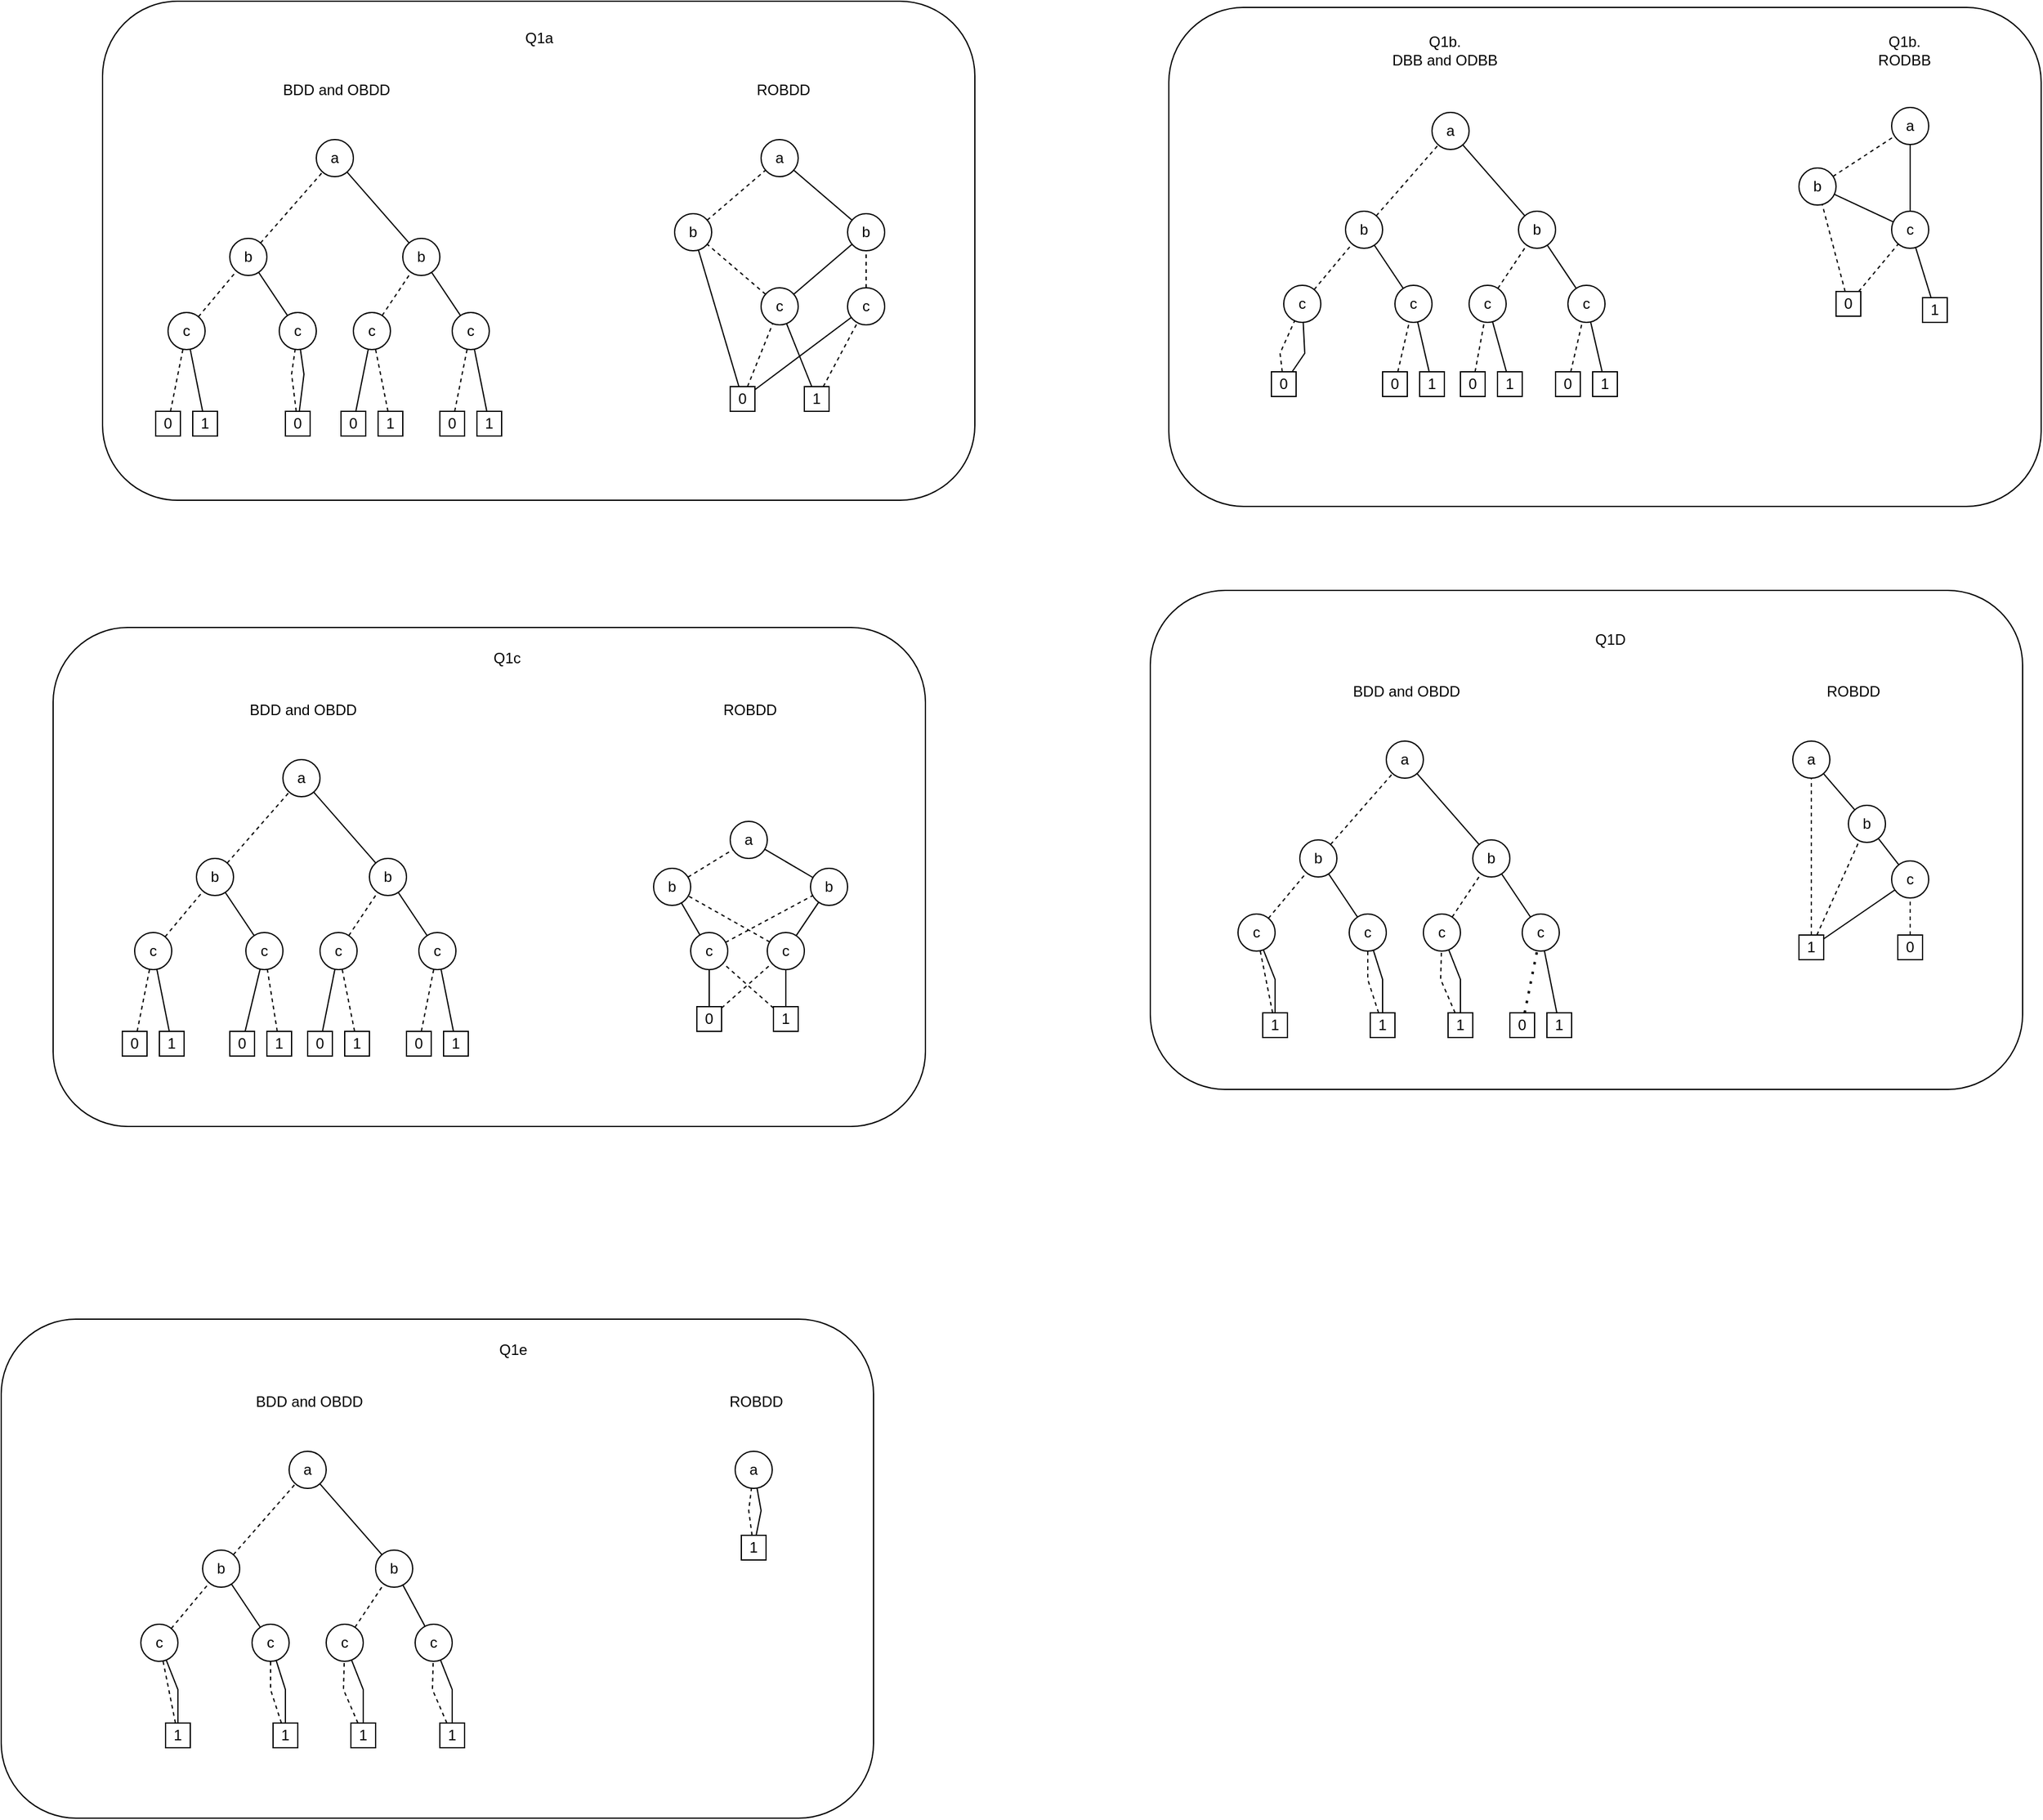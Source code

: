 <mxfile version="27.2.0">
  <diagram name="Page-1" id="7E9gSxAwbtiFRUaCC5ca">
    <mxGraphModel dx="2962" dy="1408" grid="1" gridSize="10" guides="1" tooltips="1" connect="1" arrows="1" fold="1" page="0" pageScale="1" pageWidth="850" pageHeight="1100" math="0" shadow="0">
      <root>
        <mxCell id="0" />
        <mxCell id="1" parent="0" />
        <mxCell id="TRvrpSjDpHR4BY_lNr_P-438" value="" style="rounded=1;whiteSpace=wrap;html=1;" vertex="1" parent="1">
          <mxGeometry x="-195" y="1075" width="706" height="404" as="geometry" />
        </mxCell>
        <mxCell id="TRvrpSjDpHR4BY_lNr_P-316" value="" style="rounded=1;whiteSpace=wrap;html=1;" vertex="1" parent="1">
          <mxGeometry x="735" y="485" width="706" height="404" as="geometry" />
        </mxCell>
        <mxCell id="TRvrpSjDpHR4BY_lNr_P-204" value="" style="rounded=1;whiteSpace=wrap;html=1;" vertex="1" parent="1">
          <mxGeometry x="-153" y="515" width="706" height="404" as="geometry" />
        </mxCell>
        <mxCell id="TRvrpSjDpHR4BY_lNr_P-115" value="" style="rounded=1;whiteSpace=wrap;html=1;" vertex="1" parent="1">
          <mxGeometry x="750" y="13" width="706" height="404" as="geometry" />
        </mxCell>
        <mxCell id="TRvrpSjDpHR4BY_lNr_P-34" value="" style="rounded=1;whiteSpace=wrap;html=1;" vertex="1" parent="1">
          <mxGeometry x="-113" y="8" width="706" height="404" as="geometry" />
        </mxCell>
        <mxCell id="lUWKuF_8CkeKNWvW8N9--51" value="a" style="ellipse;whiteSpace=wrap;html=1;" parent="1" vertex="1">
          <mxGeometry x="420" y="120" width="30" height="30" as="geometry" />
        </mxCell>
        <mxCell id="lUWKuF_8CkeKNWvW8N9--52" value="b" style="ellipse;whiteSpace=wrap;html=1;" parent="1" vertex="1">
          <mxGeometry x="350" y="180" width="30" height="30" as="geometry" />
        </mxCell>
        <mxCell id="lUWKuF_8CkeKNWvW8N9--53" value="b" style="ellipse;whiteSpace=wrap;html=1;" parent="1" vertex="1">
          <mxGeometry x="490" y="180" width="30" height="30" as="geometry" />
        </mxCell>
        <mxCell id="lUWKuF_8CkeKNWvW8N9--54" value="" style="endArrow=none;dashed=1;html=1;rounded=0;" parent="1" source="lUWKuF_8CkeKNWvW8N9--52" target="lUWKuF_8CkeKNWvW8N9--51" edge="1">
          <mxGeometry width="50" height="50" relative="1" as="geometry">
            <mxPoint x="450" y="280" as="sourcePoint" />
            <mxPoint x="500" y="230" as="targetPoint" />
          </mxGeometry>
        </mxCell>
        <mxCell id="lUWKuF_8CkeKNWvW8N9--55" value="" style="endArrow=none;html=1;rounded=0;" parent="1" source="lUWKuF_8CkeKNWvW8N9--53" target="lUWKuF_8CkeKNWvW8N9--51" edge="1">
          <mxGeometry width="50" height="50" relative="1" as="geometry">
            <mxPoint x="450" y="280" as="sourcePoint" />
            <mxPoint x="500" y="230" as="targetPoint" />
          </mxGeometry>
        </mxCell>
        <mxCell id="lUWKuF_8CkeKNWvW8N9--58" value="c" style="ellipse;whiteSpace=wrap;html=1;" parent="1" vertex="1">
          <mxGeometry x="490" y="240" width="30" height="30" as="geometry" />
        </mxCell>
        <mxCell id="lUWKuF_8CkeKNWvW8N9--59" value="c" style="ellipse;whiteSpace=wrap;html=1;" parent="1" vertex="1">
          <mxGeometry x="420" y="240" width="30" height="30" as="geometry" />
        </mxCell>
        <mxCell id="lUWKuF_8CkeKNWvW8N9--60" value="" style="endArrow=none;dashed=1;html=1;rounded=0;" parent="1" source="lUWKuF_8CkeKNWvW8N9--58" target="lUWKuF_8CkeKNWvW8N9--53" edge="1">
          <mxGeometry width="50" height="50" relative="1" as="geometry">
            <mxPoint x="450" y="290" as="sourcePoint" />
            <mxPoint x="500" y="240" as="targetPoint" />
          </mxGeometry>
        </mxCell>
        <mxCell id="lUWKuF_8CkeKNWvW8N9--61" value="" style="endArrow=none;dashed=1;html=1;rounded=0;" parent="1" source="lUWKuF_8CkeKNWvW8N9--59" target="lUWKuF_8CkeKNWvW8N9--52" edge="1">
          <mxGeometry width="50" height="50" relative="1" as="geometry">
            <mxPoint x="450" y="290" as="sourcePoint" />
            <mxPoint x="500" y="240" as="targetPoint" />
          </mxGeometry>
        </mxCell>
        <mxCell id="lUWKuF_8CkeKNWvW8N9--62" value="" style="endArrow=none;html=1;rounded=0;" parent="1" source="lUWKuF_8CkeKNWvW8N9--64" target="lUWKuF_8CkeKNWvW8N9--52" edge="1">
          <mxGeometry width="50" height="50" relative="1" as="geometry">
            <mxPoint x="365" y="240" as="sourcePoint" />
            <mxPoint x="390" y="210" as="targetPoint" />
          </mxGeometry>
        </mxCell>
        <mxCell id="lUWKuF_8CkeKNWvW8N9--63" value="" style="endArrow=none;html=1;rounded=0;" parent="1" source="lUWKuF_8CkeKNWvW8N9--59" target="lUWKuF_8CkeKNWvW8N9--53" edge="1">
          <mxGeometry width="50" height="50" relative="1" as="geometry">
            <mxPoint x="450" y="290" as="sourcePoint" />
            <mxPoint x="500" y="240" as="targetPoint" />
          </mxGeometry>
        </mxCell>
        <mxCell id="lUWKuF_8CkeKNWvW8N9--64" value="0" style="whiteSpace=wrap;html=1;aspect=fixed;" parent="1" vertex="1">
          <mxGeometry x="395" y="320" width="20" height="20" as="geometry" />
        </mxCell>
        <mxCell id="lUWKuF_8CkeKNWvW8N9--65" value="1" style="whiteSpace=wrap;html=1;aspect=fixed;" parent="1" vertex="1">
          <mxGeometry x="455" y="320" width="20" height="20" as="geometry" />
        </mxCell>
        <mxCell id="lUWKuF_8CkeKNWvW8N9--70" value="" style="endArrow=none;dashed=1;html=1;rounded=0;" parent="1" source="lUWKuF_8CkeKNWvW8N9--65" target="lUWKuF_8CkeKNWvW8N9--58" edge="1">
          <mxGeometry width="50" height="50" relative="1" as="geometry">
            <mxPoint x="450" y="320" as="sourcePoint" />
            <mxPoint x="500" y="270" as="targetPoint" />
          </mxGeometry>
        </mxCell>
        <mxCell id="lUWKuF_8CkeKNWvW8N9--71" value="" style="endArrow=none;html=1;rounded=0;" parent="1" source="lUWKuF_8CkeKNWvW8N9--64" target="lUWKuF_8CkeKNWvW8N9--58" edge="1">
          <mxGeometry width="50" height="50" relative="1" as="geometry">
            <mxPoint x="360" y="400" as="sourcePoint" />
            <mxPoint x="410" y="350" as="targetPoint" />
          </mxGeometry>
        </mxCell>
        <mxCell id="lUWKuF_8CkeKNWvW8N9--72" value="" style="endArrow=none;dashed=1;html=1;rounded=0;" parent="1" source="lUWKuF_8CkeKNWvW8N9--64" target="lUWKuF_8CkeKNWvW8N9--59" edge="1">
          <mxGeometry width="50" height="50" relative="1" as="geometry">
            <mxPoint x="480" y="330" as="sourcePoint" />
            <mxPoint x="530" y="280" as="targetPoint" />
          </mxGeometry>
        </mxCell>
        <mxCell id="lUWKuF_8CkeKNWvW8N9--73" value="" style="endArrow=none;html=1;rounded=0;" parent="1" source="lUWKuF_8CkeKNWvW8N9--65" target="lUWKuF_8CkeKNWvW8N9--59" edge="1">
          <mxGeometry width="50" height="50" relative="1" as="geometry">
            <mxPoint x="480" y="380" as="sourcePoint" />
            <mxPoint x="530" y="330" as="targetPoint" />
          </mxGeometry>
        </mxCell>
        <mxCell id="TRvrpSjDpHR4BY_lNr_P-1" value="&amp;nbsp;ROBDD" style="text;html=1;align=center;verticalAlign=middle;resizable=0;points=[];autosize=1;strokeColor=none;fillColor=none;" vertex="1" parent="1">
          <mxGeometry x="403" y="67" width="65" height="26" as="geometry" />
        </mxCell>
        <mxCell id="TRvrpSjDpHR4BY_lNr_P-2" value="a" style="ellipse;whiteSpace=wrap;html=1;" vertex="1" parent="1">
          <mxGeometry x="60" y="120" width="30" height="30" as="geometry" />
        </mxCell>
        <mxCell id="TRvrpSjDpHR4BY_lNr_P-3" value="b" style="ellipse;whiteSpace=wrap;html=1;" vertex="1" parent="1">
          <mxGeometry x="-10" y="200" width="30" height="30" as="geometry" />
        </mxCell>
        <mxCell id="TRvrpSjDpHR4BY_lNr_P-4" value="b" style="ellipse;whiteSpace=wrap;html=1;" vertex="1" parent="1">
          <mxGeometry x="130" y="200" width="30" height="30" as="geometry" />
        </mxCell>
        <mxCell id="TRvrpSjDpHR4BY_lNr_P-5" value="" style="endArrow=none;dashed=1;html=1;rounded=0;" edge="1" parent="1" source="TRvrpSjDpHR4BY_lNr_P-3" target="TRvrpSjDpHR4BY_lNr_P-2">
          <mxGeometry width="50" height="50" relative="1" as="geometry">
            <mxPoint x="90" y="300" as="sourcePoint" />
            <mxPoint x="140" y="250" as="targetPoint" />
          </mxGeometry>
        </mxCell>
        <mxCell id="TRvrpSjDpHR4BY_lNr_P-6" value="" style="endArrow=none;html=1;rounded=0;" edge="1" parent="1" source="TRvrpSjDpHR4BY_lNr_P-4" target="TRvrpSjDpHR4BY_lNr_P-2">
          <mxGeometry width="50" height="50" relative="1" as="geometry">
            <mxPoint x="90" y="300" as="sourcePoint" />
            <mxPoint x="140" y="250" as="targetPoint" />
          </mxGeometry>
        </mxCell>
        <mxCell id="TRvrpSjDpHR4BY_lNr_P-7" value="c" style="ellipse;whiteSpace=wrap;html=1;" vertex="1" parent="1">
          <mxGeometry x="-60" y="260" width="30" height="30" as="geometry" />
        </mxCell>
        <mxCell id="TRvrpSjDpHR4BY_lNr_P-8" value="c" style="ellipse;whiteSpace=wrap;html=1;" vertex="1" parent="1">
          <mxGeometry x="30" y="260" width="30" height="30" as="geometry" />
        </mxCell>
        <mxCell id="TRvrpSjDpHR4BY_lNr_P-9" value="c" style="ellipse;whiteSpace=wrap;html=1;" vertex="1" parent="1">
          <mxGeometry x="90" y="260" width="30" height="30" as="geometry" />
        </mxCell>
        <mxCell id="TRvrpSjDpHR4BY_lNr_P-10" value="c" style="ellipse;whiteSpace=wrap;html=1;" vertex="1" parent="1">
          <mxGeometry x="170" y="260" width="30" height="30" as="geometry" />
        </mxCell>
        <mxCell id="TRvrpSjDpHR4BY_lNr_P-11" value="" style="endArrow=none;dashed=1;html=1;rounded=0;" edge="1" parent="1" source="TRvrpSjDpHR4BY_lNr_P-9" target="TRvrpSjDpHR4BY_lNr_P-4">
          <mxGeometry width="50" height="50" relative="1" as="geometry">
            <mxPoint x="90" y="310" as="sourcePoint" />
            <mxPoint x="140" y="260" as="targetPoint" />
          </mxGeometry>
        </mxCell>
        <mxCell id="TRvrpSjDpHR4BY_lNr_P-12" value="" style="endArrow=none;dashed=1;html=1;rounded=0;" edge="1" parent="1" source="TRvrpSjDpHR4BY_lNr_P-7" target="TRvrpSjDpHR4BY_lNr_P-3">
          <mxGeometry width="50" height="50" relative="1" as="geometry">
            <mxPoint x="90" y="310" as="sourcePoint" />
            <mxPoint x="140" y="260" as="targetPoint" />
          </mxGeometry>
        </mxCell>
        <mxCell id="TRvrpSjDpHR4BY_lNr_P-13" value="" style="endArrow=none;html=1;rounded=0;" edge="1" parent="1" source="TRvrpSjDpHR4BY_lNr_P-8" target="TRvrpSjDpHR4BY_lNr_P-3">
          <mxGeometry width="50" height="50" relative="1" as="geometry">
            <mxPoint x="-20" y="280" as="sourcePoint" />
            <mxPoint x="30" y="230" as="targetPoint" />
          </mxGeometry>
        </mxCell>
        <mxCell id="TRvrpSjDpHR4BY_lNr_P-14" value="" style="endArrow=none;html=1;rounded=0;" edge="1" parent="1" source="TRvrpSjDpHR4BY_lNr_P-10" target="TRvrpSjDpHR4BY_lNr_P-4">
          <mxGeometry width="50" height="50" relative="1" as="geometry">
            <mxPoint x="90" y="310" as="sourcePoint" />
            <mxPoint x="140" y="260" as="targetPoint" />
          </mxGeometry>
        </mxCell>
        <mxCell id="TRvrpSjDpHR4BY_lNr_P-15" value="0" style="whiteSpace=wrap;html=1;aspect=fixed;" vertex="1" parent="1">
          <mxGeometry x="160" y="340" width="20" height="20" as="geometry" />
        </mxCell>
        <mxCell id="TRvrpSjDpHR4BY_lNr_P-16" value="1" style="whiteSpace=wrap;html=1;aspect=fixed;" vertex="1" parent="1">
          <mxGeometry x="190" y="340" width="20" height="20" as="geometry" />
        </mxCell>
        <mxCell id="TRvrpSjDpHR4BY_lNr_P-17" value="" style="endArrow=none;dashed=1;html=1;rounded=0;" edge="1" parent="1" source="TRvrpSjDpHR4BY_lNr_P-26" target="TRvrpSjDpHR4BY_lNr_P-7">
          <mxGeometry width="50" height="50" relative="1" as="geometry">
            <mxPoint x="90" y="310" as="sourcePoint" />
            <mxPoint x="140" y="260" as="targetPoint" />
          </mxGeometry>
        </mxCell>
        <mxCell id="TRvrpSjDpHR4BY_lNr_P-18" value="" style="endArrow=none;html=1;rounded=0;" edge="1" parent="1" source="TRvrpSjDpHR4BY_lNr_P-7" target="TRvrpSjDpHR4BY_lNr_P-27">
          <mxGeometry width="50" height="50" relative="1" as="geometry">
            <mxPoint x="90" y="310" as="sourcePoint" />
            <mxPoint x="140" y="260" as="targetPoint" />
          </mxGeometry>
        </mxCell>
        <mxCell id="TRvrpSjDpHR4BY_lNr_P-19" value="" style="endArrow=none;dashed=1;html=1;rounded=0;" edge="1" parent="1" source="TRvrpSjDpHR4BY_lNr_P-28" target="TRvrpSjDpHR4BY_lNr_P-8">
          <mxGeometry width="50" height="50" relative="1" as="geometry">
            <mxPoint x="90" y="310" as="sourcePoint" />
            <mxPoint x="140" y="260" as="targetPoint" />
            <Array as="points">
              <mxPoint x="40" y="310" />
            </Array>
          </mxGeometry>
        </mxCell>
        <mxCell id="TRvrpSjDpHR4BY_lNr_P-20" value="" style="endArrow=none;html=1;rounded=0;" edge="1" parent="1" source="TRvrpSjDpHR4BY_lNr_P-28" target="TRvrpSjDpHR4BY_lNr_P-8">
          <mxGeometry width="50" height="50" relative="1" as="geometry">
            <mxPoint x="-10" y="510" as="sourcePoint" />
            <mxPoint x="40" y="460" as="targetPoint" />
            <Array as="points">
              <mxPoint x="50" y="310" />
            </Array>
          </mxGeometry>
        </mxCell>
        <mxCell id="TRvrpSjDpHR4BY_lNr_P-21" value="" style="endArrow=none;dashed=1;html=1;rounded=0;" edge="1" parent="1" source="TRvrpSjDpHR4BY_lNr_P-31" target="TRvrpSjDpHR4BY_lNr_P-9">
          <mxGeometry width="50" height="50" relative="1" as="geometry">
            <mxPoint x="90" y="340" as="sourcePoint" />
            <mxPoint x="140" y="290" as="targetPoint" />
          </mxGeometry>
        </mxCell>
        <mxCell id="TRvrpSjDpHR4BY_lNr_P-22" value="" style="endArrow=none;html=1;rounded=0;" edge="1" parent="1" source="TRvrpSjDpHR4BY_lNr_P-30" target="TRvrpSjDpHR4BY_lNr_P-9">
          <mxGeometry width="50" height="50" relative="1" as="geometry">
            <mxPoint y="420" as="sourcePoint" />
            <mxPoint x="50" y="370" as="targetPoint" />
          </mxGeometry>
        </mxCell>
        <mxCell id="TRvrpSjDpHR4BY_lNr_P-23" value="" style="endArrow=none;dashed=1;html=1;rounded=0;" edge="1" parent="1" source="TRvrpSjDpHR4BY_lNr_P-15" target="TRvrpSjDpHR4BY_lNr_P-10">
          <mxGeometry width="50" height="50" relative="1" as="geometry">
            <mxPoint x="120" y="350" as="sourcePoint" />
            <mxPoint x="170" y="300" as="targetPoint" />
          </mxGeometry>
        </mxCell>
        <mxCell id="TRvrpSjDpHR4BY_lNr_P-24" value="" style="endArrow=none;html=1;rounded=0;" edge="1" parent="1" source="TRvrpSjDpHR4BY_lNr_P-16" target="TRvrpSjDpHR4BY_lNr_P-10">
          <mxGeometry width="50" height="50" relative="1" as="geometry">
            <mxPoint x="120" y="400" as="sourcePoint" />
            <mxPoint x="170" y="350" as="targetPoint" />
          </mxGeometry>
        </mxCell>
        <mxCell id="TRvrpSjDpHR4BY_lNr_P-25" value="BDD and OBDD" style="text;html=1;align=center;verticalAlign=middle;resizable=0;points=[];autosize=1;strokeColor=none;fillColor=none;" vertex="1" parent="1">
          <mxGeometry x="23" y="67" width="105" height="26" as="geometry" />
        </mxCell>
        <mxCell id="TRvrpSjDpHR4BY_lNr_P-26" value="0" style="whiteSpace=wrap;html=1;aspect=fixed;" vertex="1" parent="1">
          <mxGeometry x="-70" y="340" width="20" height="20" as="geometry" />
        </mxCell>
        <mxCell id="TRvrpSjDpHR4BY_lNr_P-27" value="1" style="whiteSpace=wrap;html=1;aspect=fixed;" vertex="1" parent="1">
          <mxGeometry x="-40" y="340" width="20" height="20" as="geometry" />
        </mxCell>
        <mxCell id="TRvrpSjDpHR4BY_lNr_P-28" value="0" style="whiteSpace=wrap;html=1;aspect=fixed;" vertex="1" parent="1">
          <mxGeometry x="35" y="340" width="20" height="20" as="geometry" />
        </mxCell>
        <mxCell id="TRvrpSjDpHR4BY_lNr_P-30" value="0" style="whiteSpace=wrap;html=1;aspect=fixed;" vertex="1" parent="1">
          <mxGeometry x="80" y="340" width="20" height="20" as="geometry" />
        </mxCell>
        <mxCell id="TRvrpSjDpHR4BY_lNr_P-31" value="1" style="whiteSpace=wrap;html=1;aspect=fixed;" vertex="1" parent="1">
          <mxGeometry x="110" y="340" width="20" height="20" as="geometry" />
        </mxCell>
        <mxCell id="TRvrpSjDpHR4BY_lNr_P-35" value="Q1a" style="text;html=1;align=center;verticalAlign=middle;resizable=0;points=[];autosize=1;strokeColor=none;fillColor=none;" vertex="1" parent="1">
          <mxGeometry x="219.5" y="25" width="41" height="26" as="geometry" />
        </mxCell>
        <mxCell id="TRvrpSjDpHR4BY_lNr_P-39" value="a" style="ellipse;whiteSpace=wrap;html=1;" vertex="1" parent="1">
          <mxGeometry x="963" y="98" width="30" height="30" as="geometry" />
        </mxCell>
        <mxCell id="TRvrpSjDpHR4BY_lNr_P-40" value="b" style="ellipse;whiteSpace=wrap;html=1;" vertex="1" parent="1">
          <mxGeometry x="893" y="178" width="30" height="30" as="geometry" />
        </mxCell>
        <mxCell id="TRvrpSjDpHR4BY_lNr_P-41" value="b" style="ellipse;whiteSpace=wrap;html=1;" vertex="1" parent="1">
          <mxGeometry x="1033" y="178" width="30" height="30" as="geometry" />
        </mxCell>
        <mxCell id="TRvrpSjDpHR4BY_lNr_P-42" value="" style="endArrow=none;dashed=1;html=1;rounded=0;" edge="1" parent="1" source="TRvrpSjDpHR4BY_lNr_P-40" target="TRvrpSjDpHR4BY_lNr_P-39">
          <mxGeometry width="50" height="50" relative="1" as="geometry">
            <mxPoint x="993" y="278" as="sourcePoint" />
            <mxPoint x="1043" y="228" as="targetPoint" />
          </mxGeometry>
        </mxCell>
        <mxCell id="TRvrpSjDpHR4BY_lNr_P-43" value="" style="endArrow=none;html=1;rounded=0;" edge="1" parent="1" source="TRvrpSjDpHR4BY_lNr_P-41" target="TRvrpSjDpHR4BY_lNr_P-39">
          <mxGeometry width="50" height="50" relative="1" as="geometry">
            <mxPoint x="993" y="278" as="sourcePoint" />
            <mxPoint x="1043" y="228" as="targetPoint" />
          </mxGeometry>
        </mxCell>
        <mxCell id="TRvrpSjDpHR4BY_lNr_P-44" value="c" style="ellipse;whiteSpace=wrap;html=1;" vertex="1" parent="1">
          <mxGeometry x="843" y="238" width="30" height="30" as="geometry" />
        </mxCell>
        <mxCell id="TRvrpSjDpHR4BY_lNr_P-45" value="c" style="ellipse;whiteSpace=wrap;html=1;" vertex="1" parent="1">
          <mxGeometry x="933" y="238" width="30" height="30" as="geometry" />
        </mxCell>
        <mxCell id="TRvrpSjDpHR4BY_lNr_P-46" value="c" style="ellipse;whiteSpace=wrap;html=1;" vertex="1" parent="1">
          <mxGeometry x="993" y="238" width="30" height="30" as="geometry" />
        </mxCell>
        <mxCell id="TRvrpSjDpHR4BY_lNr_P-47" value="c" style="ellipse;whiteSpace=wrap;html=1;" vertex="1" parent="1">
          <mxGeometry x="1073" y="238" width="30" height="30" as="geometry" />
        </mxCell>
        <mxCell id="TRvrpSjDpHR4BY_lNr_P-48" value="" style="endArrow=none;dashed=1;html=1;rounded=0;" edge="1" parent="1" source="TRvrpSjDpHR4BY_lNr_P-46" target="TRvrpSjDpHR4BY_lNr_P-41">
          <mxGeometry width="50" height="50" relative="1" as="geometry">
            <mxPoint x="993" y="288" as="sourcePoint" />
            <mxPoint x="1043" y="238" as="targetPoint" />
          </mxGeometry>
        </mxCell>
        <mxCell id="TRvrpSjDpHR4BY_lNr_P-49" value="" style="endArrow=none;dashed=1;html=1;rounded=0;" edge="1" parent="1" source="TRvrpSjDpHR4BY_lNr_P-44" target="TRvrpSjDpHR4BY_lNr_P-40">
          <mxGeometry width="50" height="50" relative="1" as="geometry">
            <mxPoint x="993" y="288" as="sourcePoint" />
            <mxPoint x="1043" y="238" as="targetPoint" />
          </mxGeometry>
        </mxCell>
        <mxCell id="TRvrpSjDpHR4BY_lNr_P-50" value="" style="endArrow=none;html=1;rounded=0;" edge="1" parent="1" source="TRvrpSjDpHR4BY_lNr_P-45" target="TRvrpSjDpHR4BY_lNr_P-40">
          <mxGeometry width="50" height="50" relative="1" as="geometry">
            <mxPoint x="883" y="258" as="sourcePoint" />
            <mxPoint x="933" y="208" as="targetPoint" />
          </mxGeometry>
        </mxCell>
        <mxCell id="TRvrpSjDpHR4BY_lNr_P-51" value="" style="endArrow=none;html=1;rounded=0;" edge="1" parent="1" source="TRvrpSjDpHR4BY_lNr_P-47" target="TRvrpSjDpHR4BY_lNr_P-41">
          <mxGeometry width="50" height="50" relative="1" as="geometry">
            <mxPoint x="993" y="288" as="sourcePoint" />
            <mxPoint x="1043" y="238" as="targetPoint" />
          </mxGeometry>
        </mxCell>
        <mxCell id="TRvrpSjDpHR4BY_lNr_P-62" value="0" style="whiteSpace=wrap;html=1;aspect=fixed;" vertex="1" parent="1">
          <mxGeometry x="833" y="308" width="20" height="20" as="geometry" />
        </mxCell>
        <mxCell id="TRvrpSjDpHR4BY_lNr_P-69" value="0" style="whiteSpace=wrap;html=1;aspect=fixed;" vertex="1" parent="1">
          <mxGeometry x="923" y="308" width="20" height="20" as="geometry" />
        </mxCell>
        <mxCell id="TRvrpSjDpHR4BY_lNr_P-70" value="1" style="whiteSpace=wrap;html=1;aspect=fixed;" vertex="1" parent="1">
          <mxGeometry x="953" y="308" width="20" height="20" as="geometry" />
        </mxCell>
        <mxCell id="TRvrpSjDpHR4BY_lNr_P-71" value="0" style="whiteSpace=wrap;html=1;aspect=fixed;" vertex="1" parent="1">
          <mxGeometry x="986" y="308" width="20" height="20" as="geometry" />
        </mxCell>
        <mxCell id="TRvrpSjDpHR4BY_lNr_P-72" value="1" style="whiteSpace=wrap;html=1;aspect=fixed;" vertex="1" parent="1">
          <mxGeometry x="1016" y="308" width="20" height="20" as="geometry" />
        </mxCell>
        <mxCell id="TRvrpSjDpHR4BY_lNr_P-73" value="0" style="whiteSpace=wrap;html=1;aspect=fixed;" vertex="1" parent="1">
          <mxGeometry x="1063" y="308" width="20" height="20" as="geometry" />
        </mxCell>
        <mxCell id="TRvrpSjDpHR4BY_lNr_P-74" value="1" style="whiteSpace=wrap;html=1;aspect=fixed;" vertex="1" parent="1">
          <mxGeometry x="1093" y="308" width="20" height="20" as="geometry" />
        </mxCell>
        <mxCell id="TRvrpSjDpHR4BY_lNr_P-75" value="" style="endArrow=none;dashed=1;html=1;rounded=0;" edge="1" parent="1" source="TRvrpSjDpHR4BY_lNr_P-62" target="TRvrpSjDpHR4BY_lNr_P-44">
          <mxGeometry width="50" height="50" relative="1" as="geometry">
            <mxPoint x="784" y="334" as="sourcePoint" />
            <mxPoint x="834" y="284" as="targetPoint" />
            <Array as="points">
              <mxPoint x="840" y="293" />
            </Array>
          </mxGeometry>
        </mxCell>
        <mxCell id="TRvrpSjDpHR4BY_lNr_P-76" value="" style="endArrow=none;html=1;rounded=0;" edge="1" parent="1" source="TRvrpSjDpHR4BY_lNr_P-62" target="TRvrpSjDpHR4BY_lNr_P-44">
          <mxGeometry width="50" height="50" relative="1" as="geometry">
            <mxPoint x="784" y="348" as="sourcePoint" />
            <mxPoint x="834" y="298" as="targetPoint" />
            <Array as="points">
              <mxPoint x="860" y="293" />
            </Array>
          </mxGeometry>
        </mxCell>
        <mxCell id="TRvrpSjDpHR4BY_lNr_P-77" value="" style="endArrow=none;dashed=1;html=1;rounded=0;" edge="1" parent="1" source="TRvrpSjDpHR4BY_lNr_P-69" target="TRvrpSjDpHR4BY_lNr_P-45">
          <mxGeometry width="50" height="50" relative="1" as="geometry">
            <mxPoint x="880" y="333" as="sourcePoint" />
            <mxPoint x="930" y="283" as="targetPoint" />
          </mxGeometry>
        </mxCell>
        <mxCell id="TRvrpSjDpHR4BY_lNr_P-78" value="" style="endArrow=none;html=1;rounded=0;" edge="1" parent="1" source="TRvrpSjDpHR4BY_lNr_P-70" target="TRvrpSjDpHR4BY_lNr_P-45">
          <mxGeometry width="50" height="50" relative="1" as="geometry">
            <mxPoint x="860" y="373" as="sourcePoint" />
            <mxPoint x="910" y="323" as="targetPoint" />
          </mxGeometry>
        </mxCell>
        <mxCell id="TRvrpSjDpHR4BY_lNr_P-79" value="" style="endArrow=none;dashed=1;html=1;rounded=0;" edge="1" parent="1" source="TRvrpSjDpHR4BY_lNr_P-71" target="TRvrpSjDpHR4BY_lNr_P-46">
          <mxGeometry width="50" height="50" relative="1" as="geometry">
            <mxPoint x="970" y="333" as="sourcePoint" />
            <mxPoint x="1020" y="283" as="targetPoint" />
          </mxGeometry>
        </mxCell>
        <mxCell id="TRvrpSjDpHR4BY_lNr_P-80" value="" style="endArrow=none;html=1;rounded=0;" edge="1" parent="1" source="TRvrpSjDpHR4BY_lNr_P-72" target="TRvrpSjDpHR4BY_lNr_P-46">
          <mxGeometry width="50" height="50" relative="1" as="geometry">
            <mxPoint x="990" y="403" as="sourcePoint" />
            <mxPoint x="1040" y="353" as="targetPoint" />
          </mxGeometry>
        </mxCell>
        <mxCell id="TRvrpSjDpHR4BY_lNr_P-81" value="" style="endArrow=none;dashed=1;html=1;rounded=0;" edge="1" parent="1" source="TRvrpSjDpHR4BY_lNr_P-73" target="TRvrpSjDpHR4BY_lNr_P-47">
          <mxGeometry width="50" height="50" relative="1" as="geometry">
            <mxPoint x="1020" y="383" as="sourcePoint" />
            <mxPoint x="1070" y="333" as="targetPoint" />
          </mxGeometry>
        </mxCell>
        <mxCell id="TRvrpSjDpHR4BY_lNr_P-82" value="" style="endArrow=none;html=1;rounded=0;" edge="1" parent="1" source="TRvrpSjDpHR4BY_lNr_P-74" target="TRvrpSjDpHR4BY_lNr_P-47">
          <mxGeometry width="50" height="50" relative="1" as="geometry">
            <mxPoint x="1040" y="393" as="sourcePoint" />
            <mxPoint x="1090" y="343" as="targetPoint" />
          </mxGeometry>
        </mxCell>
        <mxCell id="TRvrpSjDpHR4BY_lNr_P-83" value="Q1b.&lt;br&gt;DBB and ODBB" style="text;html=1;align=center;verticalAlign=middle;resizable=0;points=[];autosize=1;strokeColor=none;fillColor=none;" vertex="1" parent="1">
          <mxGeometry x="918" y="28" width="110" height="40" as="geometry" />
        </mxCell>
        <mxCell id="TRvrpSjDpHR4BY_lNr_P-84" value="a" style="ellipse;whiteSpace=wrap;html=1;" vertex="1" parent="1">
          <mxGeometry x="1335" y="94" width="30" height="30" as="geometry" />
        </mxCell>
        <mxCell id="TRvrpSjDpHR4BY_lNr_P-85" value="b" style="ellipse;whiteSpace=wrap;html=1;" vertex="1" parent="1">
          <mxGeometry x="1260" y="143" width="30" height="30" as="geometry" />
        </mxCell>
        <mxCell id="TRvrpSjDpHR4BY_lNr_P-87" value="" style="endArrow=none;dashed=1;html=1;rounded=0;" edge="1" parent="1" source="TRvrpSjDpHR4BY_lNr_P-85" target="TRvrpSjDpHR4BY_lNr_P-84">
          <mxGeometry width="50" height="50" relative="1" as="geometry">
            <mxPoint x="1360" y="278" as="sourcePoint" />
            <mxPoint x="1410" y="228" as="targetPoint" />
          </mxGeometry>
        </mxCell>
        <mxCell id="TRvrpSjDpHR4BY_lNr_P-88" value="" style="endArrow=none;html=1;rounded=0;" edge="1" parent="1" source="TRvrpSjDpHR4BY_lNr_P-91" target="TRvrpSjDpHR4BY_lNr_P-84">
          <mxGeometry width="50" height="50" relative="1" as="geometry">
            <mxPoint x="1405.108" y="181.724" as="sourcePoint" />
            <mxPoint x="1410" y="228" as="targetPoint" />
          </mxGeometry>
        </mxCell>
        <mxCell id="TRvrpSjDpHR4BY_lNr_P-91" value="c" style="ellipse;whiteSpace=wrap;html=1;" vertex="1" parent="1">
          <mxGeometry x="1335" y="178" width="30" height="30" as="geometry" />
        </mxCell>
        <mxCell id="TRvrpSjDpHR4BY_lNr_P-94" value="" style="endArrow=none;dashed=1;html=1;rounded=0;" edge="1" parent="1" source="TRvrpSjDpHR4BY_lNr_P-99" target="TRvrpSjDpHR4BY_lNr_P-85">
          <mxGeometry width="50" height="50" relative="1" as="geometry">
            <mxPoint x="1275" y="238" as="sourcePoint" />
            <mxPoint x="1410" y="238" as="targetPoint" />
          </mxGeometry>
        </mxCell>
        <mxCell id="TRvrpSjDpHR4BY_lNr_P-95" value="" style="endArrow=none;html=1;rounded=0;" edge="1" parent="1" source="TRvrpSjDpHR4BY_lNr_P-91" target="TRvrpSjDpHR4BY_lNr_P-85">
          <mxGeometry width="50" height="50" relative="1" as="geometry">
            <mxPoint x="1250" y="258" as="sourcePoint" />
            <mxPoint x="1300" y="208" as="targetPoint" />
          </mxGeometry>
        </mxCell>
        <mxCell id="TRvrpSjDpHR4BY_lNr_P-99" value="0" style="whiteSpace=wrap;html=1;aspect=fixed;" vertex="1" parent="1">
          <mxGeometry x="1290" y="243" width="20" height="20" as="geometry" />
        </mxCell>
        <mxCell id="TRvrpSjDpHR4BY_lNr_P-100" value="1" style="whiteSpace=wrap;html=1;aspect=fixed;" vertex="1" parent="1">
          <mxGeometry x="1360" y="248" width="20" height="20" as="geometry" />
        </mxCell>
        <mxCell id="TRvrpSjDpHR4BY_lNr_P-109" value="" style="endArrow=none;dashed=1;html=1;rounded=0;" edge="1" parent="1" source="TRvrpSjDpHR4BY_lNr_P-99" target="TRvrpSjDpHR4BY_lNr_P-91">
          <mxGeometry width="50" height="50" relative="1" as="geometry">
            <mxPoint x="1337" y="333" as="sourcePoint" />
            <mxPoint x="1387" y="283" as="targetPoint" />
          </mxGeometry>
        </mxCell>
        <mxCell id="TRvrpSjDpHR4BY_lNr_P-110" value="" style="endArrow=none;html=1;rounded=0;" edge="1" parent="1" source="TRvrpSjDpHR4BY_lNr_P-100" target="TRvrpSjDpHR4BY_lNr_P-91">
          <mxGeometry width="50" height="50" relative="1" as="geometry">
            <mxPoint x="1357" y="403" as="sourcePoint" />
            <mxPoint x="1407" y="353" as="targetPoint" />
          </mxGeometry>
        </mxCell>
        <mxCell id="TRvrpSjDpHR4BY_lNr_P-114" value="Q1b.&lt;br&gt;RODBB" style="text;html=1;align=center;verticalAlign=middle;resizable=0;points=[];autosize=1;strokeColor=none;fillColor=none;" vertex="1" parent="1">
          <mxGeometry x="1310" y="28" width="70" height="40" as="geometry" />
        </mxCell>
        <mxCell id="TRvrpSjDpHR4BY_lNr_P-134" value="&amp;nbsp;ROBDD" style="text;html=1;align=center;verticalAlign=middle;resizable=0;points=[];autosize=1;strokeColor=none;fillColor=none;" vertex="1" parent="1">
          <mxGeometry x="376" y="569" width="65" height="26" as="geometry" />
        </mxCell>
        <mxCell id="TRvrpSjDpHR4BY_lNr_P-135" value="a" style="ellipse;whiteSpace=wrap;html=1;" vertex="1" parent="1">
          <mxGeometry x="33" y="622" width="30" height="30" as="geometry" />
        </mxCell>
        <mxCell id="TRvrpSjDpHR4BY_lNr_P-136" value="b" style="ellipse;whiteSpace=wrap;html=1;" vertex="1" parent="1">
          <mxGeometry x="-37" y="702" width="30" height="30" as="geometry" />
        </mxCell>
        <mxCell id="TRvrpSjDpHR4BY_lNr_P-137" value="b" style="ellipse;whiteSpace=wrap;html=1;" vertex="1" parent="1">
          <mxGeometry x="103" y="702" width="30" height="30" as="geometry" />
        </mxCell>
        <mxCell id="TRvrpSjDpHR4BY_lNr_P-138" value="" style="endArrow=none;dashed=1;html=1;rounded=0;" edge="1" parent="1" source="TRvrpSjDpHR4BY_lNr_P-136" target="TRvrpSjDpHR4BY_lNr_P-135">
          <mxGeometry width="50" height="50" relative="1" as="geometry">
            <mxPoint x="63" y="802" as="sourcePoint" />
            <mxPoint x="113" y="752" as="targetPoint" />
          </mxGeometry>
        </mxCell>
        <mxCell id="TRvrpSjDpHR4BY_lNr_P-139" value="" style="endArrow=none;html=1;rounded=0;" edge="1" parent="1" source="TRvrpSjDpHR4BY_lNr_P-137" target="TRvrpSjDpHR4BY_lNr_P-135">
          <mxGeometry width="50" height="50" relative="1" as="geometry">
            <mxPoint x="63" y="802" as="sourcePoint" />
            <mxPoint x="113" y="752" as="targetPoint" />
          </mxGeometry>
        </mxCell>
        <mxCell id="TRvrpSjDpHR4BY_lNr_P-140" value="c" style="ellipse;whiteSpace=wrap;html=1;" vertex="1" parent="1">
          <mxGeometry x="-87" y="762" width="30" height="30" as="geometry" />
        </mxCell>
        <mxCell id="TRvrpSjDpHR4BY_lNr_P-141" value="c" style="ellipse;whiteSpace=wrap;html=1;" vertex="1" parent="1">
          <mxGeometry x="3" y="762" width="30" height="30" as="geometry" />
        </mxCell>
        <mxCell id="TRvrpSjDpHR4BY_lNr_P-142" value="c" style="ellipse;whiteSpace=wrap;html=1;" vertex="1" parent="1">
          <mxGeometry x="63" y="762" width="30" height="30" as="geometry" />
        </mxCell>
        <mxCell id="TRvrpSjDpHR4BY_lNr_P-143" value="c" style="ellipse;whiteSpace=wrap;html=1;" vertex="1" parent="1">
          <mxGeometry x="143" y="762" width="30" height="30" as="geometry" />
        </mxCell>
        <mxCell id="TRvrpSjDpHR4BY_lNr_P-144" value="" style="endArrow=none;dashed=1;html=1;rounded=0;" edge="1" parent="1" source="TRvrpSjDpHR4BY_lNr_P-142" target="TRvrpSjDpHR4BY_lNr_P-137">
          <mxGeometry width="50" height="50" relative="1" as="geometry">
            <mxPoint x="63" y="812" as="sourcePoint" />
            <mxPoint x="113" y="762" as="targetPoint" />
          </mxGeometry>
        </mxCell>
        <mxCell id="TRvrpSjDpHR4BY_lNr_P-145" value="" style="endArrow=none;dashed=1;html=1;rounded=0;" edge="1" parent="1" source="TRvrpSjDpHR4BY_lNr_P-140" target="TRvrpSjDpHR4BY_lNr_P-136">
          <mxGeometry width="50" height="50" relative="1" as="geometry">
            <mxPoint x="63" y="812" as="sourcePoint" />
            <mxPoint x="113" y="762" as="targetPoint" />
          </mxGeometry>
        </mxCell>
        <mxCell id="TRvrpSjDpHR4BY_lNr_P-146" value="" style="endArrow=none;html=1;rounded=0;" edge="1" parent="1" source="TRvrpSjDpHR4BY_lNr_P-141" target="TRvrpSjDpHR4BY_lNr_P-136">
          <mxGeometry width="50" height="50" relative="1" as="geometry">
            <mxPoint x="-47" y="782" as="sourcePoint" />
            <mxPoint x="3" y="732" as="targetPoint" />
          </mxGeometry>
        </mxCell>
        <mxCell id="TRvrpSjDpHR4BY_lNr_P-147" value="" style="endArrow=none;html=1;rounded=0;" edge="1" parent="1" source="TRvrpSjDpHR4BY_lNr_P-143" target="TRvrpSjDpHR4BY_lNr_P-137">
          <mxGeometry width="50" height="50" relative="1" as="geometry">
            <mxPoint x="63" y="812" as="sourcePoint" />
            <mxPoint x="113" y="762" as="targetPoint" />
          </mxGeometry>
        </mxCell>
        <mxCell id="TRvrpSjDpHR4BY_lNr_P-148" value="0" style="whiteSpace=wrap;html=1;aspect=fixed;" vertex="1" parent="1">
          <mxGeometry x="133" y="842" width="20" height="20" as="geometry" />
        </mxCell>
        <mxCell id="TRvrpSjDpHR4BY_lNr_P-149" value="1" style="whiteSpace=wrap;html=1;aspect=fixed;" vertex="1" parent="1">
          <mxGeometry x="163" y="842" width="20" height="20" as="geometry" />
        </mxCell>
        <mxCell id="TRvrpSjDpHR4BY_lNr_P-158" value="BDD and OBDD" style="text;html=1;align=center;verticalAlign=middle;resizable=0;points=[];autosize=1;strokeColor=none;fillColor=none;" vertex="1" parent="1">
          <mxGeometry x="-4" y="569" width="105" height="26" as="geometry" />
        </mxCell>
        <mxCell id="TRvrpSjDpHR4BY_lNr_P-159" value="0" style="whiteSpace=wrap;html=1;aspect=fixed;" vertex="1" parent="1">
          <mxGeometry x="-97" y="842" width="20" height="20" as="geometry" />
        </mxCell>
        <mxCell id="TRvrpSjDpHR4BY_lNr_P-160" value="1" style="whiteSpace=wrap;html=1;aspect=fixed;" vertex="1" parent="1">
          <mxGeometry x="-67" y="842" width="20" height="20" as="geometry" />
        </mxCell>
        <mxCell id="TRvrpSjDpHR4BY_lNr_P-162" value="0" style="whiteSpace=wrap;html=1;aspect=fixed;" vertex="1" parent="1">
          <mxGeometry x="53" y="842" width="20" height="20" as="geometry" />
        </mxCell>
        <mxCell id="TRvrpSjDpHR4BY_lNr_P-163" value="1" style="whiteSpace=wrap;html=1;aspect=fixed;" vertex="1" parent="1">
          <mxGeometry x="83" y="842" width="20" height="20" as="geometry" />
        </mxCell>
        <mxCell id="TRvrpSjDpHR4BY_lNr_P-164" value="Q1c" style="text;html=1;align=center;verticalAlign=middle;resizable=0;points=[];autosize=1;strokeColor=none;fillColor=none;" vertex="1" parent="1">
          <mxGeometry x="188.5" y="525" width="50" height="30" as="geometry" />
        </mxCell>
        <mxCell id="TRvrpSjDpHR4BY_lNr_P-165" value="0" style="whiteSpace=wrap;html=1;aspect=fixed;" vertex="1" parent="1">
          <mxGeometry x="-10" y="842" width="20" height="20" as="geometry" />
        </mxCell>
        <mxCell id="TRvrpSjDpHR4BY_lNr_P-166" value="1" style="whiteSpace=wrap;html=1;aspect=fixed;" vertex="1" parent="1">
          <mxGeometry x="20" y="842" width="20" height="20" as="geometry" />
        </mxCell>
        <mxCell id="TRvrpSjDpHR4BY_lNr_P-167" value="" style="endArrow=none;dashed=1;html=1;rounded=0;" edge="1" parent="1" source="TRvrpSjDpHR4BY_lNr_P-159" target="TRvrpSjDpHR4BY_lNr_P-140">
          <mxGeometry width="50" height="50" relative="1" as="geometry">
            <mxPoint x="-120" y="860" as="sourcePoint" />
            <mxPoint x="-70" y="810" as="targetPoint" />
          </mxGeometry>
        </mxCell>
        <mxCell id="TRvrpSjDpHR4BY_lNr_P-168" value="" style="endArrow=none;html=1;rounded=0;" edge="1" parent="1" source="TRvrpSjDpHR4BY_lNr_P-160" target="TRvrpSjDpHR4BY_lNr_P-140">
          <mxGeometry width="50" height="50" relative="1" as="geometry">
            <mxPoint x="-140" y="840" as="sourcePoint" />
            <mxPoint x="-90" y="790" as="targetPoint" />
          </mxGeometry>
        </mxCell>
        <mxCell id="TRvrpSjDpHR4BY_lNr_P-169" value="" style="endArrow=none;dashed=1;html=1;rounded=0;" edge="1" parent="1" source="TRvrpSjDpHR4BY_lNr_P-166" target="TRvrpSjDpHR4BY_lNr_P-141">
          <mxGeometry width="50" height="50" relative="1" as="geometry">
            <mxPoint x="-30" y="840" as="sourcePoint" />
            <mxPoint x="20" y="790" as="targetPoint" />
          </mxGeometry>
        </mxCell>
        <mxCell id="TRvrpSjDpHR4BY_lNr_P-170" value="" style="endArrow=none;html=1;rounded=0;" edge="1" parent="1" source="TRvrpSjDpHR4BY_lNr_P-165" target="TRvrpSjDpHR4BY_lNr_P-141">
          <mxGeometry width="50" height="50" relative="1" as="geometry">
            <mxPoint x="-60" y="860" as="sourcePoint" />
            <mxPoint x="-10" y="810" as="targetPoint" />
          </mxGeometry>
        </mxCell>
        <mxCell id="TRvrpSjDpHR4BY_lNr_P-171" value="" style="endArrow=none;dashed=1;html=1;rounded=0;" edge="1" parent="1" source="TRvrpSjDpHR4BY_lNr_P-163" target="TRvrpSjDpHR4BY_lNr_P-142">
          <mxGeometry width="50" height="50" relative="1" as="geometry">
            <mxPoint x="50" y="920" as="sourcePoint" />
            <mxPoint x="100" y="870" as="targetPoint" />
          </mxGeometry>
        </mxCell>
        <mxCell id="TRvrpSjDpHR4BY_lNr_P-172" value="" style="endArrow=none;html=1;rounded=0;" edge="1" parent="1" source="TRvrpSjDpHR4BY_lNr_P-162" target="TRvrpSjDpHR4BY_lNr_P-142">
          <mxGeometry width="50" height="50" relative="1" as="geometry">
            <mxPoint x="20" y="860" as="sourcePoint" />
            <mxPoint x="70" y="810" as="targetPoint" />
          </mxGeometry>
        </mxCell>
        <mxCell id="TRvrpSjDpHR4BY_lNr_P-173" value="" style="endArrow=none;dashed=1;html=1;rounded=0;" edge="1" parent="1" source="TRvrpSjDpHR4BY_lNr_P-148" target="TRvrpSjDpHR4BY_lNr_P-143">
          <mxGeometry width="50" height="50" relative="1" as="geometry">
            <mxPoint x="150" y="870" as="sourcePoint" />
            <mxPoint x="200" y="820" as="targetPoint" />
          </mxGeometry>
        </mxCell>
        <mxCell id="TRvrpSjDpHR4BY_lNr_P-174" value="" style="endArrow=none;html=1;rounded=0;" edge="1" parent="1" source="TRvrpSjDpHR4BY_lNr_P-149" target="TRvrpSjDpHR4BY_lNr_P-143">
          <mxGeometry width="50" height="50" relative="1" as="geometry">
            <mxPoint x="230" y="820" as="sourcePoint" />
            <mxPoint x="230" y="820" as="targetPoint" />
          </mxGeometry>
        </mxCell>
        <mxCell id="TRvrpSjDpHR4BY_lNr_P-175" value="a" style="ellipse;whiteSpace=wrap;html=1;" vertex="1" parent="1">
          <mxGeometry x="395" y="672" width="30" height="30" as="geometry" />
        </mxCell>
        <mxCell id="TRvrpSjDpHR4BY_lNr_P-176" value="b" style="ellipse;whiteSpace=wrap;html=1;" vertex="1" parent="1">
          <mxGeometry x="333" y="710" width="30" height="30" as="geometry" />
        </mxCell>
        <mxCell id="TRvrpSjDpHR4BY_lNr_P-177" value="b" style="ellipse;whiteSpace=wrap;html=1;" vertex="1" parent="1">
          <mxGeometry x="460" y="710" width="30" height="30" as="geometry" />
        </mxCell>
        <mxCell id="TRvrpSjDpHR4BY_lNr_P-178" value="" style="endArrow=none;dashed=1;html=1;rounded=0;" edge="1" parent="1" source="TRvrpSjDpHR4BY_lNr_P-176" target="TRvrpSjDpHR4BY_lNr_P-175">
          <mxGeometry width="50" height="50" relative="1" as="geometry">
            <mxPoint x="420.5" y="802" as="sourcePoint" />
            <mxPoint x="470.5" y="752" as="targetPoint" />
          </mxGeometry>
        </mxCell>
        <mxCell id="TRvrpSjDpHR4BY_lNr_P-179" value="" style="endArrow=none;html=1;rounded=0;" edge="1" parent="1" source="TRvrpSjDpHR4BY_lNr_P-177" target="TRvrpSjDpHR4BY_lNr_P-175">
          <mxGeometry width="50" height="50" relative="1" as="geometry">
            <mxPoint x="420.5" y="802" as="sourcePoint" />
            <mxPoint x="470.5" y="752" as="targetPoint" />
          </mxGeometry>
        </mxCell>
        <mxCell id="TRvrpSjDpHR4BY_lNr_P-182" value="c" style="ellipse;whiteSpace=wrap;html=1;" vertex="1" parent="1">
          <mxGeometry x="363" y="762" width="30" height="30" as="geometry" />
        </mxCell>
        <mxCell id="TRvrpSjDpHR4BY_lNr_P-183" value="c" style="ellipse;whiteSpace=wrap;html=1;" vertex="1" parent="1">
          <mxGeometry x="425" y="762" width="30" height="30" as="geometry" />
        </mxCell>
        <mxCell id="TRvrpSjDpHR4BY_lNr_P-184" value="" style="endArrow=none;dashed=1;html=1;rounded=0;" edge="1" parent="1" source="TRvrpSjDpHR4BY_lNr_P-182" target="TRvrpSjDpHR4BY_lNr_P-177">
          <mxGeometry width="50" height="50" relative="1" as="geometry">
            <mxPoint x="420.5" y="812" as="sourcePoint" />
            <mxPoint x="470.5" y="762" as="targetPoint" />
          </mxGeometry>
        </mxCell>
        <mxCell id="TRvrpSjDpHR4BY_lNr_P-185" value="" style="endArrow=none;dashed=1;html=1;rounded=0;" edge="1" parent="1" source="TRvrpSjDpHR4BY_lNr_P-183" target="TRvrpSjDpHR4BY_lNr_P-176">
          <mxGeometry width="50" height="50" relative="1" as="geometry">
            <mxPoint x="420.5" y="812" as="sourcePoint" />
            <mxPoint x="470.5" y="762" as="targetPoint" />
          </mxGeometry>
        </mxCell>
        <mxCell id="TRvrpSjDpHR4BY_lNr_P-186" value="" style="endArrow=none;html=1;rounded=0;" edge="1" parent="1" source="TRvrpSjDpHR4BY_lNr_P-182" target="TRvrpSjDpHR4BY_lNr_P-176">
          <mxGeometry width="50" height="50" relative="1" as="geometry">
            <mxPoint x="310.5" y="782" as="sourcePoint" />
            <mxPoint x="360.5" y="732" as="targetPoint" />
          </mxGeometry>
        </mxCell>
        <mxCell id="TRvrpSjDpHR4BY_lNr_P-187" value="" style="endArrow=none;html=1;rounded=0;" edge="1" parent="1" source="TRvrpSjDpHR4BY_lNr_P-183" target="TRvrpSjDpHR4BY_lNr_P-177">
          <mxGeometry width="50" height="50" relative="1" as="geometry">
            <mxPoint x="420.5" y="812" as="sourcePoint" />
            <mxPoint x="470.5" y="762" as="targetPoint" />
          </mxGeometry>
        </mxCell>
        <mxCell id="TRvrpSjDpHR4BY_lNr_P-188" value="0" style="whiteSpace=wrap;html=1;aspect=fixed;" vertex="1" parent="1">
          <mxGeometry x="368" y="822" width="20" height="20" as="geometry" />
        </mxCell>
        <mxCell id="TRvrpSjDpHR4BY_lNr_P-189" value="1" style="whiteSpace=wrap;html=1;aspect=fixed;" vertex="1" parent="1">
          <mxGeometry x="430" y="822" width="20" height="20" as="geometry" />
        </mxCell>
        <mxCell id="TRvrpSjDpHR4BY_lNr_P-200" value="" style="endArrow=none;dashed=1;html=1;rounded=0;" edge="1" parent="1" source="TRvrpSjDpHR4BY_lNr_P-189" target="TRvrpSjDpHR4BY_lNr_P-182">
          <mxGeometry width="50" height="50" relative="1" as="geometry">
            <mxPoint x="350" y="920" as="sourcePoint" />
            <mxPoint x="400" y="870" as="targetPoint" />
          </mxGeometry>
        </mxCell>
        <mxCell id="TRvrpSjDpHR4BY_lNr_P-201" value="" style="endArrow=none;html=1;rounded=0;" edge="1" parent="1" source="TRvrpSjDpHR4BY_lNr_P-188" target="TRvrpSjDpHR4BY_lNr_P-182">
          <mxGeometry width="50" height="50" relative="1" as="geometry">
            <mxPoint x="320" y="860" as="sourcePoint" />
            <mxPoint x="370" y="810" as="targetPoint" />
          </mxGeometry>
        </mxCell>
        <mxCell id="TRvrpSjDpHR4BY_lNr_P-202" value="" style="endArrow=none;dashed=1;html=1;rounded=0;" edge="1" parent="1" source="TRvrpSjDpHR4BY_lNr_P-188" target="TRvrpSjDpHR4BY_lNr_P-183">
          <mxGeometry width="50" height="50" relative="1" as="geometry">
            <mxPoint x="507.5" y="870" as="sourcePoint" />
            <mxPoint x="557.5" y="820" as="targetPoint" />
          </mxGeometry>
        </mxCell>
        <mxCell id="TRvrpSjDpHR4BY_lNr_P-203" value="" style="endArrow=none;html=1;rounded=0;" edge="1" parent="1" source="TRvrpSjDpHR4BY_lNr_P-189" target="TRvrpSjDpHR4BY_lNr_P-183">
          <mxGeometry width="50" height="50" relative="1" as="geometry">
            <mxPoint x="587.5" y="820" as="sourcePoint" />
            <mxPoint x="587.5" y="820" as="targetPoint" />
          </mxGeometry>
        </mxCell>
        <mxCell id="TRvrpSjDpHR4BY_lNr_P-206" value="&amp;nbsp;ROBDD" style="text;html=1;align=center;verticalAlign=middle;resizable=0;points=[];autosize=1;strokeColor=none;fillColor=none;" vertex="1" parent="1">
          <mxGeometry x="1269" y="554" width="65" height="26" as="geometry" />
        </mxCell>
        <mxCell id="TRvrpSjDpHR4BY_lNr_P-207" value="a" style="ellipse;whiteSpace=wrap;html=1;" vertex="1" parent="1">
          <mxGeometry x="926" y="607" width="30" height="30" as="geometry" />
        </mxCell>
        <mxCell id="TRvrpSjDpHR4BY_lNr_P-208" value="b" style="ellipse;whiteSpace=wrap;html=1;" vertex="1" parent="1">
          <mxGeometry x="856" y="687" width="30" height="30" as="geometry" />
        </mxCell>
        <mxCell id="TRvrpSjDpHR4BY_lNr_P-209" value="b" style="ellipse;whiteSpace=wrap;html=1;" vertex="1" parent="1">
          <mxGeometry x="996" y="687" width="30" height="30" as="geometry" />
        </mxCell>
        <mxCell id="TRvrpSjDpHR4BY_lNr_P-210" value="" style="endArrow=none;dashed=1;html=1;rounded=0;" edge="1" parent="1" source="TRvrpSjDpHR4BY_lNr_P-208" target="TRvrpSjDpHR4BY_lNr_P-207">
          <mxGeometry width="50" height="50" relative="1" as="geometry">
            <mxPoint x="956" y="787" as="sourcePoint" />
            <mxPoint x="1006" y="737" as="targetPoint" />
          </mxGeometry>
        </mxCell>
        <mxCell id="TRvrpSjDpHR4BY_lNr_P-211" value="" style="endArrow=none;html=1;rounded=0;" edge="1" parent="1" source="TRvrpSjDpHR4BY_lNr_P-209" target="TRvrpSjDpHR4BY_lNr_P-207">
          <mxGeometry width="50" height="50" relative="1" as="geometry">
            <mxPoint x="956" y="787" as="sourcePoint" />
            <mxPoint x="1006" y="737" as="targetPoint" />
          </mxGeometry>
        </mxCell>
        <mxCell id="TRvrpSjDpHR4BY_lNr_P-212" value="c" style="ellipse;whiteSpace=wrap;html=1;" vertex="1" parent="1">
          <mxGeometry x="806" y="747" width="30" height="30" as="geometry" />
        </mxCell>
        <mxCell id="TRvrpSjDpHR4BY_lNr_P-213" value="c" style="ellipse;whiteSpace=wrap;html=1;" vertex="1" parent="1">
          <mxGeometry x="896" y="747" width="30" height="30" as="geometry" />
        </mxCell>
        <mxCell id="TRvrpSjDpHR4BY_lNr_P-214" value="c" style="ellipse;whiteSpace=wrap;html=1;" vertex="1" parent="1">
          <mxGeometry x="956" y="747" width="30" height="30" as="geometry" />
        </mxCell>
        <mxCell id="TRvrpSjDpHR4BY_lNr_P-215" value="c" style="ellipse;whiteSpace=wrap;html=1;" vertex="1" parent="1">
          <mxGeometry x="1036" y="747" width="30" height="30" as="geometry" />
        </mxCell>
        <mxCell id="TRvrpSjDpHR4BY_lNr_P-216" value="" style="endArrow=none;dashed=1;html=1;rounded=0;" edge="1" parent="1" source="TRvrpSjDpHR4BY_lNr_P-214" target="TRvrpSjDpHR4BY_lNr_P-209">
          <mxGeometry width="50" height="50" relative="1" as="geometry">
            <mxPoint x="956" y="797" as="sourcePoint" />
            <mxPoint x="1006" y="747" as="targetPoint" />
          </mxGeometry>
        </mxCell>
        <mxCell id="TRvrpSjDpHR4BY_lNr_P-217" value="" style="endArrow=none;dashed=1;html=1;rounded=0;" edge="1" parent="1" source="TRvrpSjDpHR4BY_lNr_P-212" target="TRvrpSjDpHR4BY_lNr_P-208">
          <mxGeometry width="50" height="50" relative="1" as="geometry">
            <mxPoint x="956" y="797" as="sourcePoint" />
            <mxPoint x="1006" y="747" as="targetPoint" />
          </mxGeometry>
        </mxCell>
        <mxCell id="TRvrpSjDpHR4BY_lNr_P-218" value="" style="endArrow=none;html=1;rounded=0;" edge="1" parent="1" source="TRvrpSjDpHR4BY_lNr_P-213" target="TRvrpSjDpHR4BY_lNr_P-208">
          <mxGeometry width="50" height="50" relative="1" as="geometry">
            <mxPoint x="846" y="767" as="sourcePoint" />
            <mxPoint x="896" y="717" as="targetPoint" />
          </mxGeometry>
        </mxCell>
        <mxCell id="TRvrpSjDpHR4BY_lNr_P-219" value="" style="endArrow=none;html=1;rounded=0;" edge="1" parent="1" source="TRvrpSjDpHR4BY_lNr_P-215" target="TRvrpSjDpHR4BY_lNr_P-209">
          <mxGeometry width="50" height="50" relative="1" as="geometry">
            <mxPoint x="956" y="797" as="sourcePoint" />
            <mxPoint x="1006" y="747" as="targetPoint" />
          </mxGeometry>
        </mxCell>
        <mxCell id="TRvrpSjDpHR4BY_lNr_P-220" value="0" style="whiteSpace=wrap;html=1;aspect=fixed;" vertex="1" parent="1">
          <mxGeometry x="1026" y="827" width="20" height="20" as="geometry" />
        </mxCell>
        <mxCell id="TRvrpSjDpHR4BY_lNr_P-221" value="1" style="whiteSpace=wrap;html=1;aspect=fixed;" vertex="1" parent="1">
          <mxGeometry x="1056" y="827" width="20" height="20" as="geometry" />
        </mxCell>
        <mxCell id="TRvrpSjDpHR4BY_lNr_P-222" value="BDD and OBDD" style="text;html=1;align=center;verticalAlign=middle;resizable=0;points=[];autosize=1;strokeColor=none;fillColor=none;" vertex="1" parent="1">
          <mxGeometry x="889" y="554" width="105" height="26" as="geometry" />
        </mxCell>
        <mxCell id="TRvrpSjDpHR4BY_lNr_P-224" value="1" style="whiteSpace=wrap;html=1;aspect=fixed;" vertex="1" parent="1">
          <mxGeometry x="826" y="827" width="20" height="20" as="geometry" />
        </mxCell>
        <mxCell id="TRvrpSjDpHR4BY_lNr_P-226" value="1" style="whiteSpace=wrap;html=1;aspect=fixed;" vertex="1" parent="1">
          <mxGeometry x="976" y="827" width="20" height="20" as="geometry" />
        </mxCell>
        <mxCell id="TRvrpSjDpHR4BY_lNr_P-227" value="Q1D" style="text;html=1;align=center;verticalAlign=middle;resizable=0;points=[];autosize=1;strokeColor=none;fillColor=none;" vertex="1" parent="1">
          <mxGeometry x="1081.5" y="510" width="50" height="30" as="geometry" />
        </mxCell>
        <mxCell id="TRvrpSjDpHR4BY_lNr_P-229" value="1" style="whiteSpace=wrap;html=1;aspect=fixed;" vertex="1" parent="1">
          <mxGeometry x="913" y="827" width="20" height="20" as="geometry" />
        </mxCell>
        <mxCell id="TRvrpSjDpHR4BY_lNr_P-256" value="" style="endArrow=none;dashed=1;html=1;rounded=0;" edge="1" parent="1" source="TRvrpSjDpHR4BY_lNr_P-224" target="TRvrpSjDpHR4BY_lNr_P-212">
          <mxGeometry width="50" height="50" relative="1" as="geometry">
            <mxPoint x="720" y="840" as="sourcePoint" />
            <mxPoint x="770" y="790" as="targetPoint" />
            <Array as="points" />
          </mxGeometry>
        </mxCell>
        <mxCell id="TRvrpSjDpHR4BY_lNr_P-257" value="" style="endArrow=none;html=1;rounded=0;" edge="1" parent="1" source="TRvrpSjDpHR4BY_lNr_P-224" target="TRvrpSjDpHR4BY_lNr_P-212">
          <mxGeometry width="50" height="50" relative="1" as="geometry">
            <mxPoint x="740" y="850" as="sourcePoint" />
            <mxPoint x="790" y="800" as="targetPoint" />
            <Array as="points">
              <mxPoint x="836" y="800" />
            </Array>
          </mxGeometry>
        </mxCell>
        <mxCell id="TRvrpSjDpHR4BY_lNr_P-258" value="" style="endArrow=none;dashed=1;html=1;rounded=0;" edge="1" parent="1" source="TRvrpSjDpHR4BY_lNr_P-229" target="TRvrpSjDpHR4BY_lNr_P-213">
          <mxGeometry width="50" height="50" relative="1" as="geometry">
            <mxPoint x="850" y="910" as="sourcePoint" />
            <mxPoint x="900" y="860" as="targetPoint" />
            <Array as="points">
              <mxPoint x="911" y="800" />
            </Array>
          </mxGeometry>
        </mxCell>
        <mxCell id="TRvrpSjDpHR4BY_lNr_P-259" value="" style="endArrow=none;html=1;rounded=0;" edge="1" parent="1" source="TRvrpSjDpHR4BY_lNr_P-229" target="TRvrpSjDpHR4BY_lNr_P-213">
          <mxGeometry width="50" height="50" relative="1" as="geometry">
            <mxPoint x="890" y="920" as="sourcePoint" />
            <mxPoint x="940" y="870" as="targetPoint" />
            <Array as="points">
              <mxPoint x="923" y="800" />
            </Array>
          </mxGeometry>
        </mxCell>
        <mxCell id="TRvrpSjDpHR4BY_lNr_P-260" value="" style="endArrow=none;html=1;rounded=0;" edge="1" parent="1" source="TRvrpSjDpHR4BY_lNr_P-226" target="TRvrpSjDpHR4BY_lNr_P-214">
          <mxGeometry width="50" height="50" relative="1" as="geometry">
            <mxPoint x="910" y="930" as="sourcePoint" />
            <mxPoint x="960" y="880" as="targetPoint" />
            <Array as="points">
              <mxPoint x="986" y="800" />
            </Array>
          </mxGeometry>
        </mxCell>
        <mxCell id="TRvrpSjDpHR4BY_lNr_P-261" value="" style="endArrow=none;dashed=1;html=1;rounded=0;" edge="1" parent="1" source="TRvrpSjDpHR4BY_lNr_P-226" target="TRvrpSjDpHR4BY_lNr_P-214">
          <mxGeometry width="50" height="50" relative="1" as="geometry">
            <mxPoint x="920" y="850" as="sourcePoint" />
            <mxPoint x="970" y="800" as="targetPoint" />
            <Array as="points">
              <mxPoint x="970" y="800" />
            </Array>
          </mxGeometry>
        </mxCell>
        <mxCell id="TRvrpSjDpHR4BY_lNr_P-262" value="" style="endArrow=none;dashed=1;html=1;dashPattern=1 3;strokeWidth=2;rounded=0;" edge="1" parent="1" source="TRvrpSjDpHR4BY_lNr_P-220" target="TRvrpSjDpHR4BY_lNr_P-215">
          <mxGeometry width="50" height="50" relative="1" as="geometry">
            <mxPoint x="1020" y="840" as="sourcePoint" />
            <mxPoint x="1070" y="790" as="targetPoint" />
          </mxGeometry>
        </mxCell>
        <mxCell id="TRvrpSjDpHR4BY_lNr_P-263" value="" style="endArrow=none;html=1;rounded=0;" edge="1" parent="1" source="TRvrpSjDpHR4BY_lNr_P-221" target="TRvrpSjDpHR4BY_lNr_P-215">
          <mxGeometry width="50" height="50" relative="1" as="geometry">
            <mxPoint x="1070" y="860" as="sourcePoint" />
            <mxPoint x="1120" y="810" as="targetPoint" />
          </mxGeometry>
        </mxCell>
        <mxCell id="TRvrpSjDpHR4BY_lNr_P-289" value="a" style="ellipse;whiteSpace=wrap;html=1;" vertex="1" parent="1">
          <mxGeometry x="1255" y="607" width="30" height="30" as="geometry" />
        </mxCell>
        <mxCell id="TRvrpSjDpHR4BY_lNr_P-291" value="b" style="ellipse;whiteSpace=wrap;html=1;" vertex="1" parent="1">
          <mxGeometry x="1300" y="659" width="30" height="30" as="geometry" />
        </mxCell>
        <mxCell id="TRvrpSjDpHR4BY_lNr_P-292" value="" style="endArrow=none;dashed=1;html=1;rounded=0;" edge="1" parent="1" source="TRvrpSjDpHR4BY_lNr_P-303" target="TRvrpSjDpHR4BY_lNr_P-289">
          <mxGeometry width="50" height="50" relative="1" as="geometry">
            <mxPoint x="1243.124" y="747.329" as="sourcePoint" />
            <mxPoint x="1335" y="737" as="targetPoint" />
          </mxGeometry>
        </mxCell>
        <mxCell id="TRvrpSjDpHR4BY_lNr_P-293" value="" style="endArrow=none;html=1;rounded=0;" edge="1" parent="1" source="TRvrpSjDpHR4BY_lNr_P-291" target="TRvrpSjDpHR4BY_lNr_P-289">
          <mxGeometry width="50" height="50" relative="1" as="geometry">
            <mxPoint x="1285" y="787" as="sourcePoint" />
            <mxPoint x="1335" y="737" as="targetPoint" />
          </mxGeometry>
        </mxCell>
        <mxCell id="TRvrpSjDpHR4BY_lNr_P-297" value="c" style="ellipse;whiteSpace=wrap;html=1;" vertex="1" parent="1">
          <mxGeometry x="1335" y="704" width="30" height="30" as="geometry" />
        </mxCell>
        <mxCell id="TRvrpSjDpHR4BY_lNr_P-298" value="" style="endArrow=none;dashed=1;html=1;rounded=0;" edge="1" parent="1" source="TRvrpSjDpHR4BY_lNr_P-303" target="TRvrpSjDpHR4BY_lNr_P-291">
          <mxGeometry width="50" height="50" relative="1" as="geometry">
            <mxPoint x="1285" y="797" as="sourcePoint" />
            <mxPoint x="1335" y="747" as="targetPoint" />
          </mxGeometry>
        </mxCell>
        <mxCell id="TRvrpSjDpHR4BY_lNr_P-301" value="" style="endArrow=none;html=1;rounded=0;" edge="1" parent="1" source="TRvrpSjDpHR4BY_lNr_P-297" target="TRvrpSjDpHR4BY_lNr_P-291">
          <mxGeometry width="50" height="50" relative="1" as="geometry">
            <mxPoint x="1285" y="797" as="sourcePoint" />
            <mxPoint x="1335" y="747" as="targetPoint" />
          </mxGeometry>
        </mxCell>
        <mxCell id="TRvrpSjDpHR4BY_lNr_P-302" value="0" style="whiteSpace=wrap;html=1;aspect=fixed;" vertex="1" parent="1">
          <mxGeometry x="1340" y="764" width="20" height="20" as="geometry" />
        </mxCell>
        <mxCell id="TRvrpSjDpHR4BY_lNr_P-303" value="1" style="whiteSpace=wrap;html=1;aspect=fixed;" vertex="1" parent="1">
          <mxGeometry x="1260" y="764" width="20" height="20" as="geometry" />
        </mxCell>
        <mxCell id="TRvrpSjDpHR4BY_lNr_P-314" value="" style="endArrow=none;html=1;rounded=0;" edge="1" parent="1" source="TRvrpSjDpHR4BY_lNr_P-303" target="TRvrpSjDpHR4BY_lNr_P-297">
          <mxGeometry width="50" height="50" relative="1" as="geometry">
            <mxPoint x="1399" y="860" as="sourcePoint" />
            <mxPoint x="1449" y="810" as="targetPoint" />
          </mxGeometry>
        </mxCell>
        <mxCell id="TRvrpSjDpHR4BY_lNr_P-315" value="" style="endArrow=none;dashed=1;html=1;rounded=0;" edge="1" parent="1" source="TRvrpSjDpHR4BY_lNr_P-302" target="TRvrpSjDpHR4BY_lNr_P-297">
          <mxGeometry width="50" height="50" relative="1" as="geometry">
            <mxPoint x="1400" y="757" as="sourcePoint" />
            <mxPoint x="1400" y="777" as="targetPoint" />
          </mxGeometry>
        </mxCell>
        <mxCell id="TRvrpSjDpHR4BY_lNr_P-369" value="&amp;nbsp;ROBDD" style="text;html=1;align=center;verticalAlign=middle;resizable=0;points=[];autosize=1;strokeColor=none;fillColor=none;" vertex="1" parent="1">
          <mxGeometry x="381" y="1129" width="65" height="26" as="geometry" />
        </mxCell>
        <mxCell id="TRvrpSjDpHR4BY_lNr_P-370" value="a" style="ellipse;whiteSpace=wrap;html=1;" vertex="1" parent="1">
          <mxGeometry x="38" y="1182" width="30" height="30" as="geometry" />
        </mxCell>
        <mxCell id="TRvrpSjDpHR4BY_lNr_P-371" value="b" style="ellipse;whiteSpace=wrap;html=1;" vertex="1" parent="1">
          <mxGeometry x="-32" y="1262" width="30" height="30" as="geometry" />
        </mxCell>
        <mxCell id="TRvrpSjDpHR4BY_lNr_P-372" value="b" style="ellipse;whiteSpace=wrap;html=1;" vertex="1" parent="1">
          <mxGeometry x="108" y="1262" width="30" height="30" as="geometry" />
        </mxCell>
        <mxCell id="TRvrpSjDpHR4BY_lNr_P-373" value="" style="endArrow=none;dashed=1;html=1;rounded=0;" edge="1" parent="1" source="TRvrpSjDpHR4BY_lNr_P-371" target="TRvrpSjDpHR4BY_lNr_P-370">
          <mxGeometry width="50" height="50" relative="1" as="geometry">
            <mxPoint x="68" y="1362" as="sourcePoint" />
            <mxPoint x="118" y="1312" as="targetPoint" />
          </mxGeometry>
        </mxCell>
        <mxCell id="TRvrpSjDpHR4BY_lNr_P-374" value="" style="endArrow=none;html=1;rounded=0;" edge="1" parent="1" source="TRvrpSjDpHR4BY_lNr_P-372" target="TRvrpSjDpHR4BY_lNr_P-370">
          <mxGeometry width="50" height="50" relative="1" as="geometry">
            <mxPoint x="68" y="1362" as="sourcePoint" />
            <mxPoint x="118" y="1312" as="targetPoint" />
          </mxGeometry>
        </mxCell>
        <mxCell id="TRvrpSjDpHR4BY_lNr_P-375" value="c" style="ellipse;whiteSpace=wrap;html=1;" vertex="1" parent="1">
          <mxGeometry x="-82" y="1322" width="30" height="30" as="geometry" />
        </mxCell>
        <mxCell id="TRvrpSjDpHR4BY_lNr_P-376" value="c" style="ellipse;whiteSpace=wrap;html=1;" vertex="1" parent="1">
          <mxGeometry x="8" y="1322" width="30" height="30" as="geometry" />
        </mxCell>
        <mxCell id="TRvrpSjDpHR4BY_lNr_P-377" value="c" style="ellipse;whiteSpace=wrap;html=1;" vertex="1" parent="1">
          <mxGeometry x="68" y="1322" width="30" height="30" as="geometry" />
        </mxCell>
        <mxCell id="TRvrpSjDpHR4BY_lNr_P-379" value="" style="endArrow=none;dashed=1;html=1;rounded=0;" edge="1" parent="1" source="TRvrpSjDpHR4BY_lNr_P-377" target="TRvrpSjDpHR4BY_lNr_P-372">
          <mxGeometry width="50" height="50" relative="1" as="geometry">
            <mxPoint x="68" y="1372" as="sourcePoint" />
            <mxPoint x="118" y="1322" as="targetPoint" />
          </mxGeometry>
        </mxCell>
        <mxCell id="TRvrpSjDpHR4BY_lNr_P-380" value="" style="endArrow=none;dashed=1;html=1;rounded=0;" edge="1" parent="1" source="TRvrpSjDpHR4BY_lNr_P-375" target="TRvrpSjDpHR4BY_lNr_P-371">
          <mxGeometry width="50" height="50" relative="1" as="geometry">
            <mxPoint x="68" y="1372" as="sourcePoint" />
            <mxPoint x="118" y="1322" as="targetPoint" />
          </mxGeometry>
        </mxCell>
        <mxCell id="TRvrpSjDpHR4BY_lNr_P-381" value="" style="endArrow=none;html=1;rounded=0;" edge="1" parent="1" source="TRvrpSjDpHR4BY_lNr_P-376" target="TRvrpSjDpHR4BY_lNr_P-371">
          <mxGeometry width="50" height="50" relative="1" as="geometry">
            <mxPoint x="-42" y="1342" as="sourcePoint" />
            <mxPoint x="8" y="1292" as="targetPoint" />
          </mxGeometry>
        </mxCell>
        <mxCell id="TRvrpSjDpHR4BY_lNr_P-382" value="" style="endArrow=none;html=1;rounded=0;" edge="1" parent="1" source="TRvrpSjDpHR4BY_lNr_P-409" target="TRvrpSjDpHR4BY_lNr_P-372">
          <mxGeometry width="50" height="50" relative="1" as="geometry">
            <mxPoint x="154.659" y="1324.533" as="sourcePoint" />
            <mxPoint x="118" y="1322" as="targetPoint" />
          </mxGeometry>
        </mxCell>
        <mxCell id="TRvrpSjDpHR4BY_lNr_P-385" value="BDD and OBDD" style="text;html=1;align=center;verticalAlign=middle;resizable=0;points=[];autosize=1;strokeColor=none;fillColor=none;" vertex="1" parent="1">
          <mxGeometry x="1" y="1129" width="105" height="26" as="geometry" />
        </mxCell>
        <mxCell id="TRvrpSjDpHR4BY_lNr_P-386" value="1" style="whiteSpace=wrap;html=1;aspect=fixed;" vertex="1" parent="1">
          <mxGeometry x="-62" y="1402" width="20" height="20" as="geometry" />
        </mxCell>
        <mxCell id="TRvrpSjDpHR4BY_lNr_P-387" value="1" style="whiteSpace=wrap;html=1;aspect=fixed;" vertex="1" parent="1">
          <mxGeometry x="88" y="1402" width="20" height="20" as="geometry" />
        </mxCell>
        <mxCell id="TRvrpSjDpHR4BY_lNr_P-388" value="Q1e" style="text;html=1;align=center;verticalAlign=middle;resizable=0;points=[];autosize=1;strokeColor=none;fillColor=none;" vertex="1" parent="1">
          <mxGeometry x="193.5" y="1085" width="50" height="30" as="geometry" />
        </mxCell>
        <mxCell id="TRvrpSjDpHR4BY_lNr_P-389" value="1" style="whiteSpace=wrap;html=1;aspect=fixed;" vertex="1" parent="1">
          <mxGeometry x="25" y="1402" width="20" height="20" as="geometry" />
        </mxCell>
        <mxCell id="TRvrpSjDpHR4BY_lNr_P-390" value="" style="endArrow=none;dashed=1;html=1;rounded=0;" edge="1" parent="1" source="TRvrpSjDpHR4BY_lNr_P-386" target="TRvrpSjDpHR4BY_lNr_P-375">
          <mxGeometry width="50" height="50" relative="1" as="geometry">
            <mxPoint x="-168" y="1415" as="sourcePoint" />
            <mxPoint x="-118" y="1365" as="targetPoint" />
            <Array as="points" />
          </mxGeometry>
        </mxCell>
        <mxCell id="TRvrpSjDpHR4BY_lNr_P-391" value="" style="endArrow=none;html=1;rounded=0;" edge="1" parent="1" source="TRvrpSjDpHR4BY_lNr_P-386" target="TRvrpSjDpHR4BY_lNr_P-375">
          <mxGeometry width="50" height="50" relative="1" as="geometry">
            <mxPoint x="-148" y="1425" as="sourcePoint" />
            <mxPoint x="-98" y="1375" as="targetPoint" />
            <Array as="points">
              <mxPoint x="-52" y="1375" />
            </Array>
          </mxGeometry>
        </mxCell>
        <mxCell id="TRvrpSjDpHR4BY_lNr_P-392" value="" style="endArrow=none;dashed=1;html=1;rounded=0;" edge="1" parent="1" source="TRvrpSjDpHR4BY_lNr_P-389" target="TRvrpSjDpHR4BY_lNr_P-376">
          <mxGeometry width="50" height="50" relative="1" as="geometry">
            <mxPoint x="-38" y="1485" as="sourcePoint" />
            <mxPoint x="12" y="1435" as="targetPoint" />
            <Array as="points">
              <mxPoint x="23" y="1375" />
            </Array>
          </mxGeometry>
        </mxCell>
        <mxCell id="TRvrpSjDpHR4BY_lNr_P-393" value="" style="endArrow=none;html=1;rounded=0;" edge="1" parent="1" source="TRvrpSjDpHR4BY_lNr_P-389" target="TRvrpSjDpHR4BY_lNr_P-376">
          <mxGeometry width="50" height="50" relative="1" as="geometry">
            <mxPoint x="2" y="1495" as="sourcePoint" />
            <mxPoint x="52" y="1445" as="targetPoint" />
            <Array as="points">
              <mxPoint x="35" y="1375" />
            </Array>
          </mxGeometry>
        </mxCell>
        <mxCell id="TRvrpSjDpHR4BY_lNr_P-394" value="" style="endArrow=none;html=1;rounded=0;" edge="1" parent="1" source="TRvrpSjDpHR4BY_lNr_P-387" target="TRvrpSjDpHR4BY_lNr_P-377">
          <mxGeometry width="50" height="50" relative="1" as="geometry">
            <mxPoint x="22" y="1505" as="sourcePoint" />
            <mxPoint x="72" y="1455" as="targetPoint" />
            <Array as="points">
              <mxPoint x="98" y="1375" />
            </Array>
          </mxGeometry>
        </mxCell>
        <mxCell id="TRvrpSjDpHR4BY_lNr_P-395" value="" style="endArrow=none;dashed=1;html=1;rounded=0;" edge="1" parent="1" source="TRvrpSjDpHR4BY_lNr_P-387" target="TRvrpSjDpHR4BY_lNr_P-377">
          <mxGeometry width="50" height="50" relative="1" as="geometry">
            <mxPoint x="32" y="1425" as="sourcePoint" />
            <mxPoint x="82" y="1375" as="targetPoint" />
            <Array as="points">
              <mxPoint x="82" y="1375" />
            </Array>
          </mxGeometry>
        </mxCell>
        <mxCell id="TRvrpSjDpHR4BY_lNr_P-409" value="c" style="ellipse;whiteSpace=wrap;html=1;" vertex="1" parent="1">
          <mxGeometry x="140" y="1322" width="30" height="30" as="geometry" />
        </mxCell>
        <mxCell id="TRvrpSjDpHR4BY_lNr_P-410" value="1" style="whiteSpace=wrap;html=1;aspect=fixed;" vertex="1" parent="1">
          <mxGeometry x="160" y="1402" width="20" height="20" as="geometry" />
        </mxCell>
        <mxCell id="TRvrpSjDpHR4BY_lNr_P-411" value="" style="endArrow=none;html=1;rounded=0;" edge="1" parent="1" source="TRvrpSjDpHR4BY_lNr_P-410" target="TRvrpSjDpHR4BY_lNr_P-409">
          <mxGeometry width="50" height="50" relative="1" as="geometry">
            <mxPoint x="94" y="1505" as="sourcePoint" />
            <mxPoint x="144" y="1455" as="targetPoint" />
            <Array as="points">
              <mxPoint x="170" y="1375" />
            </Array>
          </mxGeometry>
        </mxCell>
        <mxCell id="TRvrpSjDpHR4BY_lNr_P-412" value="" style="endArrow=none;dashed=1;html=1;rounded=0;" edge="1" parent="1" source="TRvrpSjDpHR4BY_lNr_P-410" target="TRvrpSjDpHR4BY_lNr_P-409">
          <mxGeometry width="50" height="50" relative="1" as="geometry">
            <mxPoint x="104" y="1425" as="sourcePoint" />
            <mxPoint x="154" y="1375" as="targetPoint" />
            <Array as="points">
              <mxPoint x="154" y="1375" />
            </Array>
          </mxGeometry>
        </mxCell>
        <mxCell id="TRvrpSjDpHR4BY_lNr_P-413" value="a" style="ellipse;whiteSpace=wrap;html=1;" vertex="1" parent="1">
          <mxGeometry x="399" y="1182" width="30" height="30" as="geometry" />
        </mxCell>
        <mxCell id="TRvrpSjDpHR4BY_lNr_P-416" value="" style="endArrow=none;dashed=1;html=1;rounded=0;" edge="1" parent="1" source="TRvrpSjDpHR4BY_lNr_P-426" target="TRvrpSjDpHR4BY_lNr_P-413">
          <mxGeometry width="50" height="50" relative="1" as="geometry">
            <mxPoint x="353.87" y="1265.705" as="sourcePoint" />
            <mxPoint x="479" y="1312" as="targetPoint" />
            <Array as="points">
              <mxPoint x="410" y="1230" />
            </Array>
          </mxGeometry>
        </mxCell>
        <mxCell id="TRvrpSjDpHR4BY_lNr_P-417" value="" style="endArrow=none;html=1;rounded=0;" edge="1" parent="1" source="TRvrpSjDpHR4BY_lNr_P-426" target="TRvrpSjDpHR4BY_lNr_P-413">
          <mxGeometry width="50" height="50" relative="1" as="geometry">
            <mxPoint x="474.13" y="1265.705" as="sourcePoint" />
            <mxPoint x="479" y="1312" as="targetPoint" />
            <Array as="points">
              <mxPoint x="420" y="1230" />
            </Array>
          </mxGeometry>
        </mxCell>
        <mxCell id="TRvrpSjDpHR4BY_lNr_P-426" value="1" style="whiteSpace=wrap;html=1;aspect=fixed;" vertex="1" parent="1">
          <mxGeometry x="404" y="1250" width="20" height="20" as="geometry" />
        </mxCell>
      </root>
    </mxGraphModel>
  </diagram>
</mxfile>
